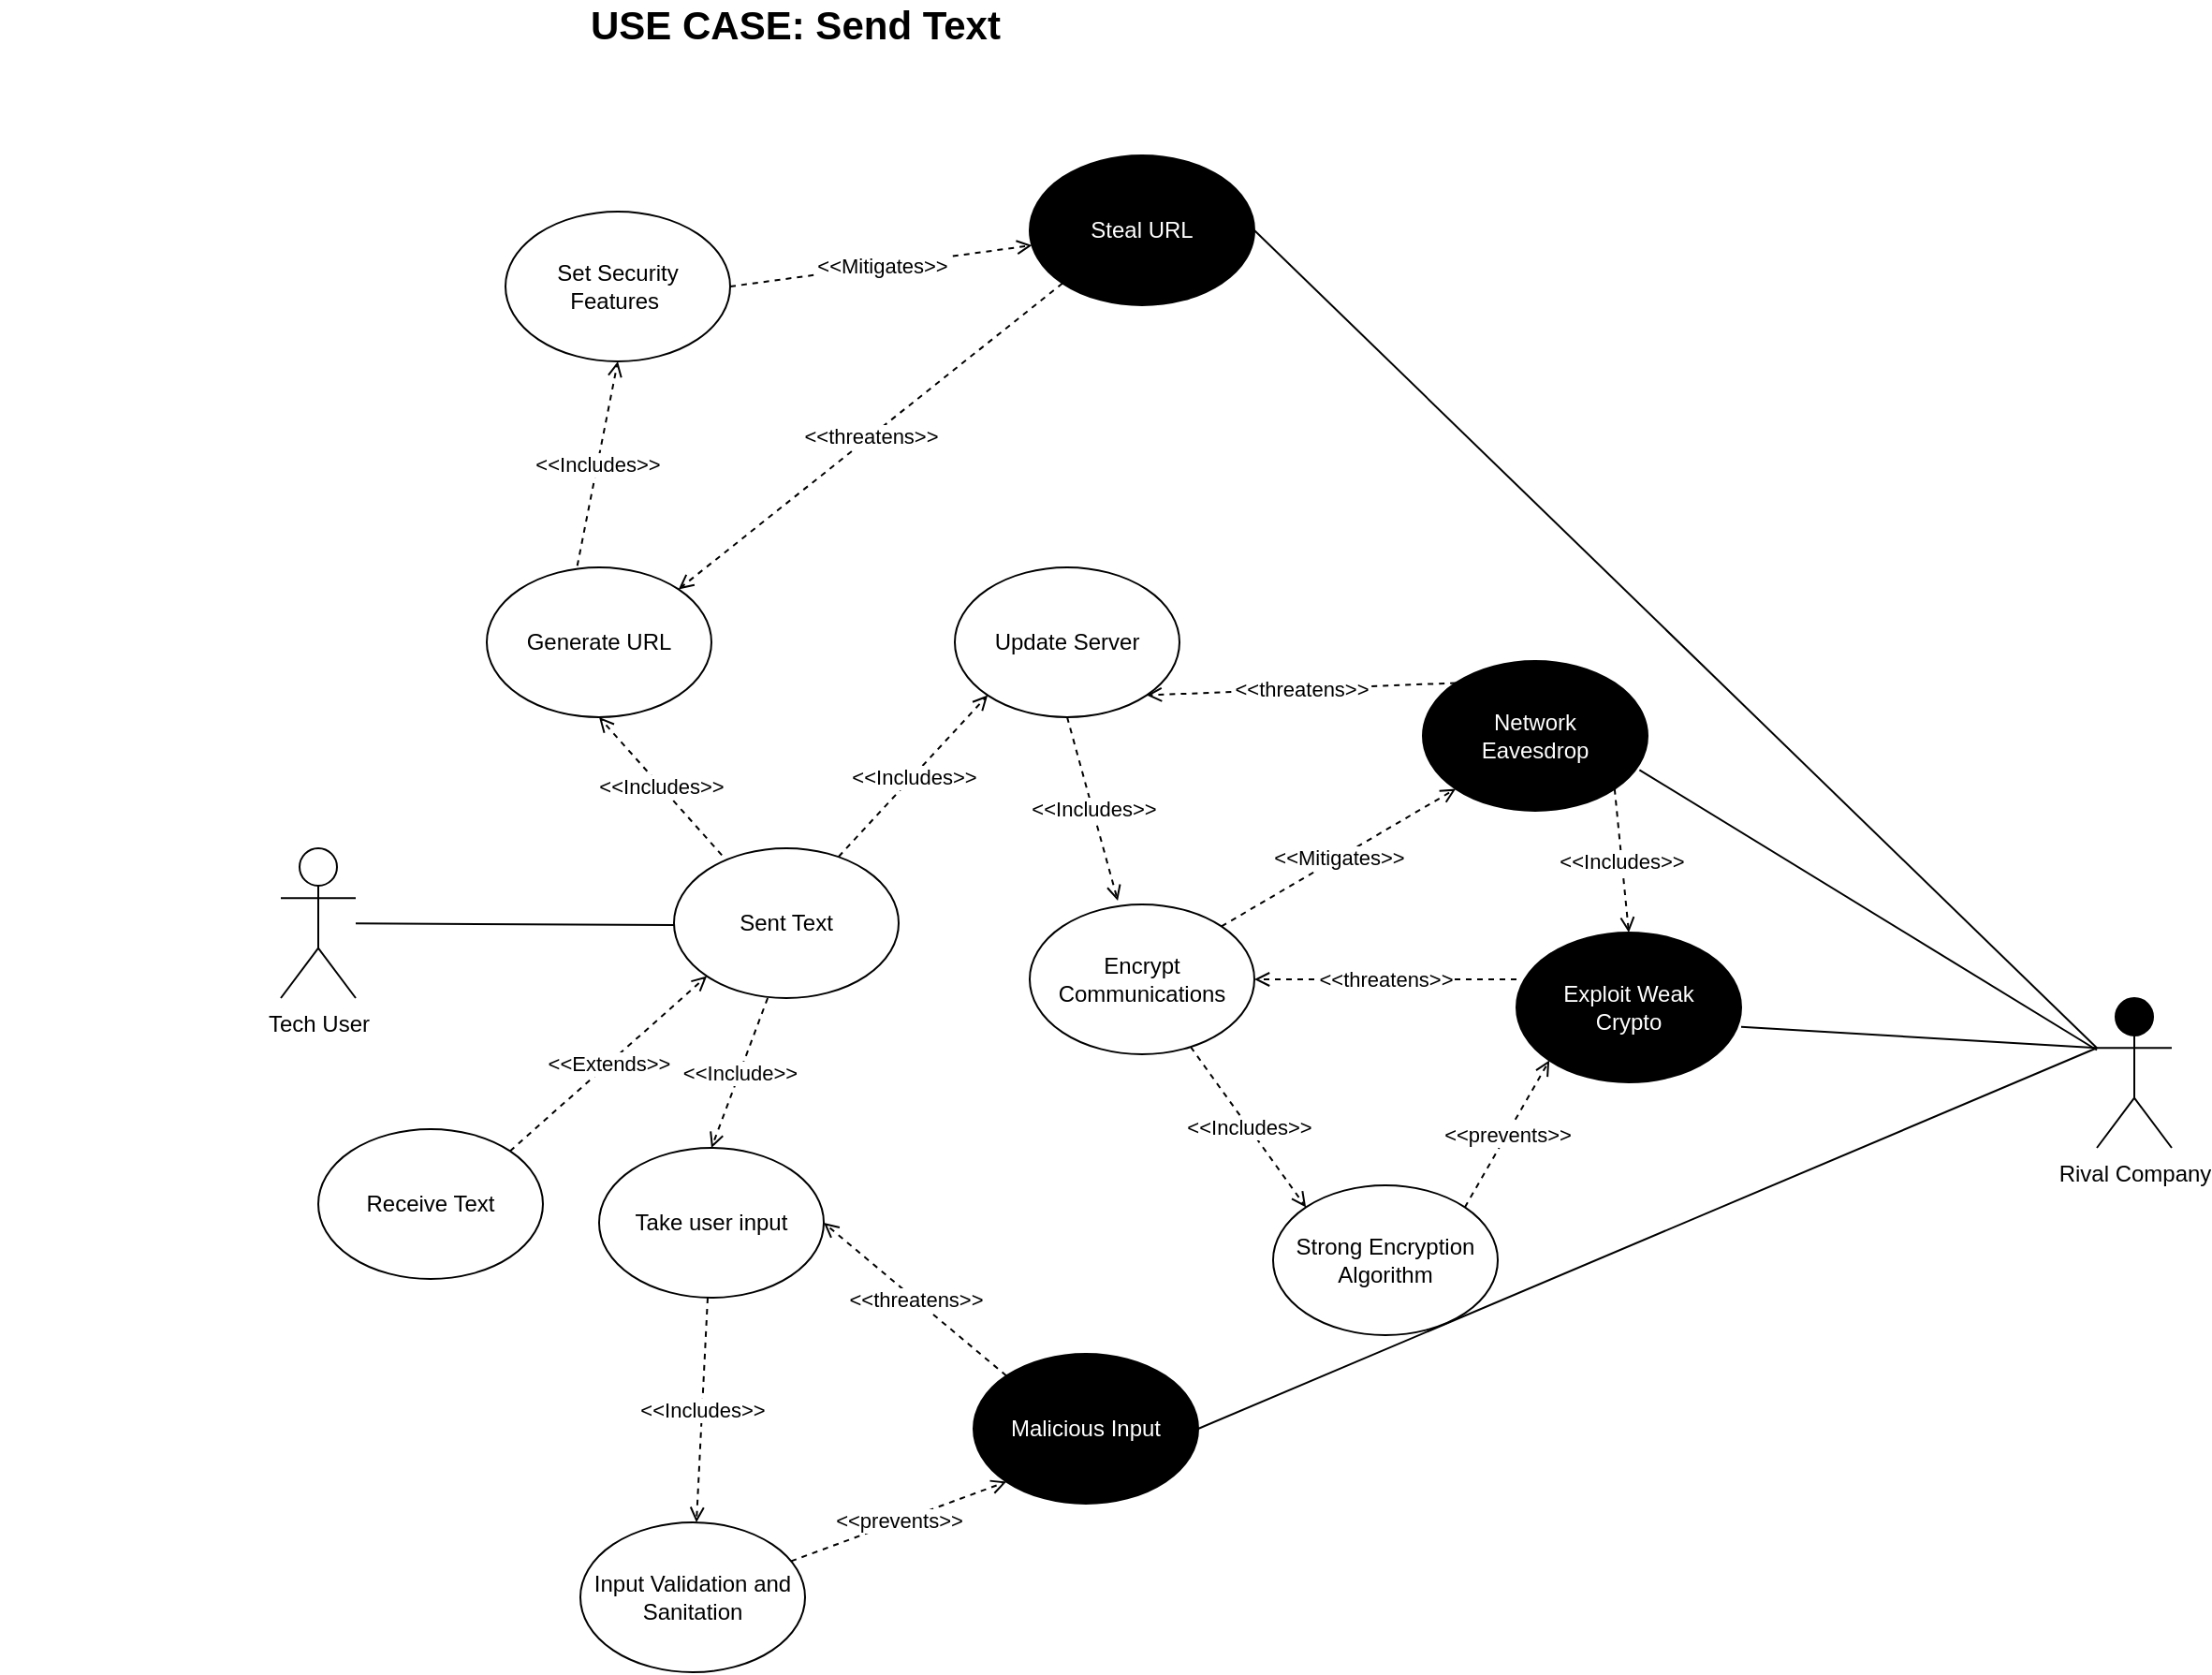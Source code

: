 <mxfile version="15.3.0" type="device"><diagram id="UfqHfTB1rHgXdDuT1XM5" name="Page-1"><mxGraphModel dx="960" dy="1889" grid="1" gridSize="10" guides="1" tooltips="1" connect="1" arrows="1" fold="1" page="1" pageScale="1" pageWidth="1100" pageHeight="850" math="0" shadow="0"><root><mxCell id="0"/><mxCell id="1" parent="0"/><mxCell id="G_ZBrWoOvWjeJptIt_Gt-12" value="Tech User" style="shape=umlActor;verticalLabelPosition=bottom;verticalAlign=top;html=1;outlineConnect=0;" parent="1" vertex="1"><mxGeometry x="280" y="380" width="40" height="80" as="geometry"/></mxCell><mxCell id="G_ZBrWoOvWjeJptIt_Gt-13" value="Sent Text" style="ellipse;whiteSpace=wrap;html=1;" parent="1" vertex="1"><mxGeometry x="490" y="380" width="120" height="80" as="geometry"/></mxCell><mxCell id="G_ZBrWoOvWjeJptIt_Gt-14" value="" style="endArrow=none;html=1;" parent="1" source="G_ZBrWoOvWjeJptIt_Gt-12" edge="1"><mxGeometry width="50" height="50" relative="1" as="geometry"><mxPoint x="550" y="480" as="sourcePoint"/><mxPoint x="490" y="421" as="targetPoint"/></mxGeometry></mxCell><mxCell id="G_ZBrWoOvWjeJptIt_Gt-18" value="Generate URL" style="ellipse;whiteSpace=wrap;html=1;" parent="1" vertex="1"><mxGeometry x="390" y="230" width="120" height="80" as="geometry"/></mxCell><mxCell id="G_ZBrWoOvWjeJptIt_Gt-22" value="Update Server" style="ellipse;whiteSpace=wrap;html=1;" parent="1" vertex="1"><mxGeometry x="640" y="230" width="120" height="80" as="geometry"/></mxCell><mxCell id="G_ZBrWoOvWjeJptIt_Gt-27" value="&amp;lt;&amp;lt;Includes&amp;gt;&amp;gt;" style="rounded=1;orthogonalLoop=1;jettySize=auto;html=1;dashed=1;strokeWidth=1;endFill=0;endArrow=open;entryX=0;entryY=1;entryDx=0;entryDy=0;exitX=0.733;exitY=0.056;exitDx=0;exitDy=0;exitPerimeter=0;" parent="1" source="G_ZBrWoOvWjeJptIt_Gt-13" edge="1" target="G_ZBrWoOvWjeJptIt_Gt-22"><mxGeometry relative="1" as="geometry"><mxPoint x="580" y="380" as="sourcePoint"/><mxPoint x="560" y="320" as="targetPoint"/></mxGeometry></mxCell><mxCell id="G_ZBrWoOvWjeJptIt_Gt-48" value="&lt;b&gt;&lt;font style=&quot;font-size: 21px&quot;&gt;USE CASE: Send Text&lt;br&gt;&lt;/font&gt;&lt;/b&gt;" style="text;html=1;strokeColor=none;fillColor=none;align=center;verticalAlign=middle;whiteSpace=wrap;rounded=0;" parent="1" vertex="1"><mxGeometry x="130" y="-70" width="850" height="20" as="geometry"/></mxCell><mxCell id="DF37Wadgw1CyElcvozJB-1" value="&amp;lt;&amp;lt;Includes&amp;gt;&amp;gt;" style="rounded=1;orthogonalLoop=1;jettySize=auto;html=1;dashed=1;strokeWidth=1;endFill=0;endArrow=open;entryX=0.5;entryY=1;entryDx=0;entryDy=0;exitX=0.213;exitY=0.046;exitDx=0;exitDy=0;exitPerimeter=0;" parent="1" source="G_ZBrWoOvWjeJptIt_Gt-13" edge="1" target="G_ZBrWoOvWjeJptIt_Gt-18"><mxGeometry relative="1" as="geometry"><mxPoint x="542" y="380" as="sourcePoint"/><mxPoint x="550" y="375" as="targetPoint"/></mxGeometry></mxCell><mxCell id="DF37Wadgw1CyElcvozJB-3" value="Input Validation and Sanitation" style="ellipse;whiteSpace=wrap;html=1;" parent="1" vertex="1"><mxGeometry x="440" y="740" width="120" height="80" as="geometry"/></mxCell><mxCell id="DF37Wadgw1CyElcvozJB-9" value="&amp;lt;&amp;lt;Includes&amp;gt;&amp;gt;" style="rounded=1;orthogonalLoop=1;jettySize=auto;html=1;dashed=1;strokeWidth=1;endFill=0;endArrow=open;" parent="1" source="H5_EydmhRmHYjOjnQYmW-7" edge="1" target="DF37Wadgw1CyElcvozJB-3"><mxGeometry relative="1" as="geometry"><mxPoint x="460" y="520" as="sourcePoint"/><mxPoint x="550" y="465" as="targetPoint"/></mxGeometry></mxCell><mxCell id="H5_EydmhRmHYjOjnQYmW-4" value="Malicious Input" style="ellipse;whiteSpace=wrap;html=1;fillColor=#000000;fontColor=#FFFFFF;" vertex="1" parent="1"><mxGeometry x="650" y="650" width="120" height="80" as="geometry"/></mxCell><mxCell id="H5_EydmhRmHYjOjnQYmW-5" value="&amp;lt;&amp;lt;threatens&amp;gt;&amp;gt;" style="rounded=1;orthogonalLoop=1;jettySize=auto;html=1;dashed=1;strokeWidth=1;endFill=0;endArrow=open;entryX=1;entryY=0.5;entryDx=0;entryDy=0;exitX=0;exitY=0;exitDx=0;exitDy=0;" edge="1" parent="1" source="H5_EydmhRmHYjOjnQYmW-4" target="H5_EydmhRmHYjOjnQYmW-7"><mxGeometry relative="1" as="geometry"><mxPoint x="760" y="640" as="sourcePoint"/><mxPoint x="510" y="550" as="targetPoint"/></mxGeometry></mxCell><mxCell id="H5_EydmhRmHYjOjnQYmW-6" value="&amp;lt;&amp;lt;prevents&amp;gt;&amp;gt;" style="rounded=1;orthogonalLoop=1;jettySize=auto;html=1;dashed=1;strokeWidth=1;endFill=0;endArrow=open;entryX=0;entryY=1;entryDx=0;entryDy=0;" edge="1" parent="1" source="DF37Wadgw1CyElcvozJB-3" target="H5_EydmhRmHYjOjnQYmW-4"><mxGeometry relative="1" as="geometry"><mxPoint x="460" y="600" as="sourcePoint"/><mxPoint x="433" y="560" as="targetPoint"/></mxGeometry></mxCell><mxCell id="H5_EydmhRmHYjOjnQYmW-7" value="Take user input" style="ellipse;whiteSpace=wrap;html=1;" vertex="1" parent="1"><mxGeometry x="450" y="540" width="120" height="80" as="geometry"/></mxCell><mxCell id="H5_EydmhRmHYjOjnQYmW-11" value="&amp;lt;&amp;lt;Include&amp;gt;&amp;gt;" style="rounded=1;orthogonalLoop=1;jettySize=auto;html=1;dashed=1;strokeWidth=1;endFill=0;endArrow=open;exitX=0.417;exitY=1;exitDx=0;exitDy=0;exitPerimeter=0;entryX=0.5;entryY=0;entryDx=0;entryDy=0;" edge="1" parent="1" source="G_ZBrWoOvWjeJptIt_Gt-13" target="H5_EydmhRmHYjOjnQYmW-7"><mxGeometry relative="1" as="geometry"><mxPoint x="560.39" y="460" as="sourcePoint"/><mxPoint x="550" y="540" as="targetPoint"/></mxGeometry></mxCell><mxCell id="H5_EydmhRmHYjOjnQYmW-18" value="Network &lt;br&gt;Eavesdrop" style="ellipse;whiteSpace=wrap;html=1;fillColor=#000000;fontColor=#FFFFFF;" vertex="1" parent="1"><mxGeometry x="890" y="280" width="120" height="80" as="geometry"/></mxCell><mxCell id="H5_EydmhRmHYjOjnQYmW-19" value="&amp;lt;&amp;lt;threatens&amp;gt;&amp;gt;" style="rounded=1;orthogonalLoop=1;jettySize=auto;html=1;dashed=1;strokeWidth=1;endFill=0;endArrow=open;entryX=1;entryY=1;entryDx=0;entryDy=0;exitX=0;exitY=0;exitDx=0;exitDy=0;" edge="1" parent="1" source="H5_EydmhRmHYjOjnQYmW-18" target="G_ZBrWoOvWjeJptIt_Gt-22"><mxGeometry relative="1" as="geometry"><mxPoint x="850" y="385" as="sourcePoint"/><mxPoint x="730" y="275" as="targetPoint"/></mxGeometry></mxCell><mxCell id="H5_EydmhRmHYjOjnQYmW-20" value="Encrypt Communications" style="ellipse;whiteSpace=wrap;html=1;" vertex="1" parent="1"><mxGeometry x="680" y="410" width="120" height="80" as="geometry"/></mxCell><mxCell id="H5_EydmhRmHYjOjnQYmW-21" value="&amp;lt;&amp;lt;Includes&amp;gt;&amp;gt;" style="rounded=1;orthogonalLoop=1;jettySize=auto;html=1;dashed=1;strokeWidth=1;endFill=0;endArrow=open;entryX=0.392;entryY=-0.025;entryDx=0;entryDy=0;exitX=0.5;exitY=1;exitDx=0;exitDy=0;entryPerimeter=0;" edge="1" parent="1" source="G_ZBrWoOvWjeJptIt_Gt-22" target="H5_EydmhRmHYjOjnQYmW-20"><mxGeometry relative="1" as="geometry"><mxPoint x="700.19" y="426.2" as="sourcePoint"/><mxPoint x="779.804" y="340.004" as="targetPoint"/></mxGeometry></mxCell><mxCell id="H5_EydmhRmHYjOjnQYmW-22" value="&amp;lt;&amp;lt;Mitigates&amp;gt;&amp;gt;" style="rounded=1;orthogonalLoop=1;jettySize=auto;html=1;dashed=1;strokeWidth=1;endFill=0;endArrow=open;exitX=1;exitY=0;exitDx=0;exitDy=0;entryX=0;entryY=1;entryDx=0;entryDy=0;" edge="1" parent="1" source="H5_EydmhRmHYjOjnQYmW-20" target="H5_EydmhRmHYjOjnQYmW-18"><mxGeometry relative="1" as="geometry"><mxPoint x="800" y="450" as="sourcePoint"/><mxPoint x="892" y="404" as="targetPoint"/></mxGeometry></mxCell><mxCell id="H5_EydmhRmHYjOjnQYmW-23" value="Strong Encryption Algorithm" style="ellipse;whiteSpace=wrap;html=1;" vertex="1" parent="1"><mxGeometry x="810" y="560" width="120" height="80" as="geometry"/></mxCell><mxCell id="H5_EydmhRmHYjOjnQYmW-24" value="Exploit Weak &lt;br&gt;Crypto" style="ellipse;whiteSpace=wrap;html=1;fillColor=#000000;fontColor=#FFFFFF;" vertex="1" parent="1"><mxGeometry x="940" y="425" width="120" height="80" as="geometry"/></mxCell><mxCell id="H5_EydmhRmHYjOjnQYmW-25" value="&amp;lt;&amp;lt;Includes&amp;gt;&amp;gt;" style="rounded=1;orthogonalLoop=1;jettySize=auto;html=1;dashed=1;strokeWidth=1;endFill=0;endArrow=open;entryX=0.5;entryY=0;entryDx=0;entryDy=0;exitX=1;exitY=1;exitDx=0;exitDy=0;" edge="1" parent="1" source="H5_EydmhRmHYjOjnQYmW-18" target="H5_EydmhRmHYjOjnQYmW-24"><mxGeometry relative="1" as="geometry"><mxPoint x="980" y="442" as="sourcePoint"/><mxPoint x="1007.04" y="540" as="targetPoint"/></mxGeometry></mxCell><mxCell id="H5_EydmhRmHYjOjnQYmW-26" value="&amp;lt;&amp;lt;threatens&amp;gt;&amp;gt;" style="rounded=1;orthogonalLoop=1;jettySize=auto;html=1;dashed=1;strokeWidth=1;endFill=0;endArrow=open;entryX=1;entryY=0.5;entryDx=0;entryDy=0;" edge="1" parent="1" target="H5_EydmhRmHYjOjnQYmW-20"><mxGeometry relative="1" as="geometry"><mxPoint x="940" y="450" as="sourcePoint"/><mxPoint x="857.57" y="540" as="targetPoint"/></mxGeometry></mxCell><mxCell id="H5_EydmhRmHYjOjnQYmW-27" value="&amp;lt;&amp;lt;Includes&amp;gt;&amp;gt;" style="rounded=1;orthogonalLoop=1;jettySize=auto;html=1;dashed=1;strokeWidth=1;endFill=0;endArrow=open;entryX=0;entryY=0;entryDx=0;entryDy=0;" edge="1" parent="1" source="H5_EydmhRmHYjOjnQYmW-20" target="H5_EydmhRmHYjOjnQYmW-23"><mxGeometry relative="1" as="geometry"><mxPoint x="760" y="505" as="sourcePoint"/><mxPoint x="787.04" y="603" as="targetPoint"/></mxGeometry></mxCell><mxCell id="H5_EydmhRmHYjOjnQYmW-28" value="&amp;lt;&amp;lt;prevents&amp;gt;&amp;gt;" style="rounded=1;orthogonalLoop=1;jettySize=auto;html=1;dashed=1;strokeWidth=1;endFill=0;endArrow=open;exitX=1;exitY=0;exitDx=0;exitDy=0;entryX=0;entryY=1;entryDx=0;entryDy=0;" edge="1" parent="1" source="H5_EydmhRmHYjOjnQYmW-23" target="H5_EydmhRmHYjOjnQYmW-24"><mxGeometry relative="1" as="geometry"><mxPoint x="989.996" y="593.436" as="sourcePoint"/><mxPoint x="1115.144" y="520.004" as="targetPoint"/></mxGeometry></mxCell><mxCell id="H5_EydmhRmHYjOjnQYmW-29" value="Rival Company" style="shape=umlActor;verticalLabelPosition=bottom;verticalAlign=top;html=1;outlineConnect=0;fontColor=#000000;fillColor=#000000;" vertex="1" parent="1"><mxGeometry x="1250" y="460" width="40" height="80" as="geometry"/></mxCell><mxCell id="H5_EydmhRmHYjOjnQYmW-30" value="" style="endArrow=none;html=1;exitX=0.964;exitY=0.727;exitDx=0;exitDy=0;exitPerimeter=0;" edge="1" parent="1" source="H5_EydmhRmHYjOjnQYmW-18" target="H5_EydmhRmHYjOjnQYmW-29"><mxGeometry width="50" height="50" relative="1" as="geometry"><mxPoint x="1010" y="629.995" as="sourcePoint"/><mxPoint x="1180" y="630.89" as="targetPoint"/></mxGeometry></mxCell><mxCell id="H5_EydmhRmHYjOjnQYmW-31" value="" style="endArrow=none;html=1;exitX=0;exitY=0.333;exitDx=0;exitDy=0;exitPerimeter=0;entryX=1;entryY=0.629;entryDx=0;entryDy=0;entryPerimeter=0;" edge="1" parent="1" source="H5_EydmhRmHYjOjnQYmW-29" target="H5_EydmhRmHYjOjnQYmW-24"><mxGeometry width="50" height="50" relative="1" as="geometry"><mxPoint x="960.0" y="620" as="sourcePoint"/><mxPoint x="1174.32" y="786.319" as="targetPoint"/></mxGeometry></mxCell><mxCell id="H5_EydmhRmHYjOjnQYmW-32" value="" style="endArrow=none;html=1;exitX=0;exitY=0.333;exitDx=0;exitDy=0;exitPerimeter=0;entryX=1;entryY=0.5;entryDx=0;entryDy=0;" edge="1" parent="1" source="H5_EydmhRmHYjOjnQYmW-29" target="H5_EydmhRmHYjOjnQYmW-4"><mxGeometry width="50" height="50" relative="1" as="geometry"><mxPoint x="1230" y="516.667" as="sourcePoint"/><mxPoint x="1070.0" y="485.32" as="targetPoint"/></mxGeometry></mxCell><mxCell id="H5_EydmhRmHYjOjnQYmW-33" value="Steal URL" style="ellipse;whiteSpace=wrap;html=1;fillColor=#000000;fontColor=#FFFFFF;" vertex="1" parent="1"><mxGeometry x="680" y="10" width="120" height="80" as="geometry"/></mxCell><mxCell id="H5_EydmhRmHYjOjnQYmW-34" value="" style="endArrow=none;html=1;exitX=1;exitY=0.5;exitDx=0;exitDy=0;entryX=0;entryY=0.333;entryDx=0;entryDy=0;entryPerimeter=0;" edge="1" parent="1" source="H5_EydmhRmHYjOjnQYmW-33" target="H5_EydmhRmHYjOjnQYmW-29"><mxGeometry width="50" height="50" relative="1" as="geometry"><mxPoint x="1015.68" y="348.16" as="sourcePoint"/><mxPoint x="1260" y="470" as="targetPoint"/></mxGeometry></mxCell><mxCell id="H5_EydmhRmHYjOjnQYmW-36" value="Set Security Features&amp;nbsp;" style="ellipse;whiteSpace=wrap;html=1;" vertex="1" parent="1"><mxGeometry x="400" y="40" width="120" height="80" as="geometry"/></mxCell><mxCell id="H5_EydmhRmHYjOjnQYmW-37" value="&amp;lt;&amp;lt;Includes&amp;gt;&amp;gt;" style="rounded=1;orthogonalLoop=1;jettySize=auto;html=1;dashed=1;strokeWidth=1;endFill=0;endArrow=open;exitX=0.403;exitY=-0.011;exitDx=0;exitDy=0;exitPerimeter=0;" edge="1" parent="1" source="G_ZBrWoOvWjeJptIt_Gt-18"><mxGeometry relative="1" as="geometry"><mxPoint x="665.56" y="310.0" as="sourcePoint"/><mxPoint x="460" y="120" as="targetPoint"/></mxGeometry></mxCell><mxCell id="H5_EydmhRmHYjOjnQYmW-38" value="&amp;lt;&amp;lt;threatens&amp;gt;&amp;gt;" style="rounded=1;orthogonalLoop=1;jettySize=auto;html=1;dashed=1;strokeWidth=1;endFill=0;endArrow=open;entryX=1;entryY=0;entryDx=0;entryDy=0;exitX=0;exitY=1;exitDx=0;exitDy=0;" edge="1" parent="1" source="H5_EydmhRmHYjOjnQYmW-33" target="G_ZBrWoOvWjeJptIt_Gt-18"><mxGeometry relative="1" as="geometry"><mxPoint x="667.574" y="191.716" as="sourcePoint"/><mxPoint x="570.0" y="110" as="targetPoint"/></mxGeometry></mxCell><mxCell id="H5_EydmhRmHYjOjnQYmW-39" value="&amp;lt;&amp;lt;Mitigates&amp;gt;&amp;gt;" style="rounded=1;orthogonalLoop=1;jettySize=auto;html=1;dashed=1;strokeWidth=1;endFill=0;endArrow=open;exitX=1;exitY=0.5;exitDx=0;exitDy=0;" edge="1" parent="1" source="H5_EydmhRmHYjOjnQYmW-36" target="H5_EydmhRmHYjOjnQYmW-33"><mxGeometry relative="1" as="geometry"><mxPoint x="539.996" y="133.436" as="sourcePoint"/><mxPoint x="665.144" y="60.004" as="targetPoint"/></mxGeometry></mxCell><mxCell id="H5_EydmhRmHYjOjnQYmW-40" value="Receive Text" style="ellipse;whiteSpace=wrap;html=1;" vertex="1" parent="1"><mxGeometry x="300" y="530" width="120" height="80" as="geometry"/></mxCell><mxCell id="H5_EydmhRmHYjOjnQYmW-41" value="&amp;lt;&amp;lt;Extends&amp;gt;&amp;gt;" style="rounded=1;orthogonalLoop=1;jettySize=auto;html=1;dashed=1;strokeWidth=1;endFill=0;endArrow=open;exitX=1;exitY=0;exitDx=0;exitDy=0;entryX=0;entryY=1;entryDx=0;entryDy=0;" edge="1" parent="1" source="H5_EydmhRmHYjOjnQYmW-40" target="G_ZBrWoOvWjeJptIt_Gt-13"><mxGeometry relative="1" as="geometry"><mxPoint x="430.04" y="460" as="sourcePoint"/><mxPoint x="400" y="540" as="targetPoint"/></mxGeometry></mxCell></root></mxGraphModel></diagram></mxfile>